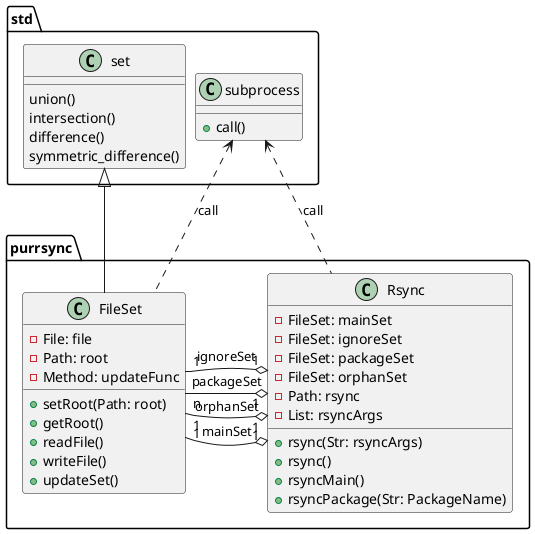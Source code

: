 @startuml
skinparam nodesep 10

package std {
class set {
 union()
 intersection()
 difference()
 symmetric_difference()
}
class "subprocess" as sc {
   + call()
}
}

package purrsync {
class FileSet {
 - File: file
 - Path: root
 - Method: updateFunc
 + setRoot(Path: root)
 + getRoot()
 + readFile()
 + writeFile()
 + updateSet()
}
sc <.. FileSet : call
set <|-- FileSet

class Rsync {
 - FileSet: mainSet
 - FileSet: ignoreSet
 - FileSet: packageSet
 - FileSet: orphanSet
 - Path: rsync
 - List: rsyncArgs
 + rsync(Str: rsyncArgs)
 + rsync()
 + rsyncMain()
 + rsyncPackage(Str: PackageName)
}
sc <.. Rsync : call

Rsync "1" o- "1" FileSet : mainSet
Rsync "1" o- "1" FileSet : ignoreSet
Rsync "1" o- "n" FileSet : packageSet
Rsync "1" o- "1" FileSet : orphanSet
}

@enduml
